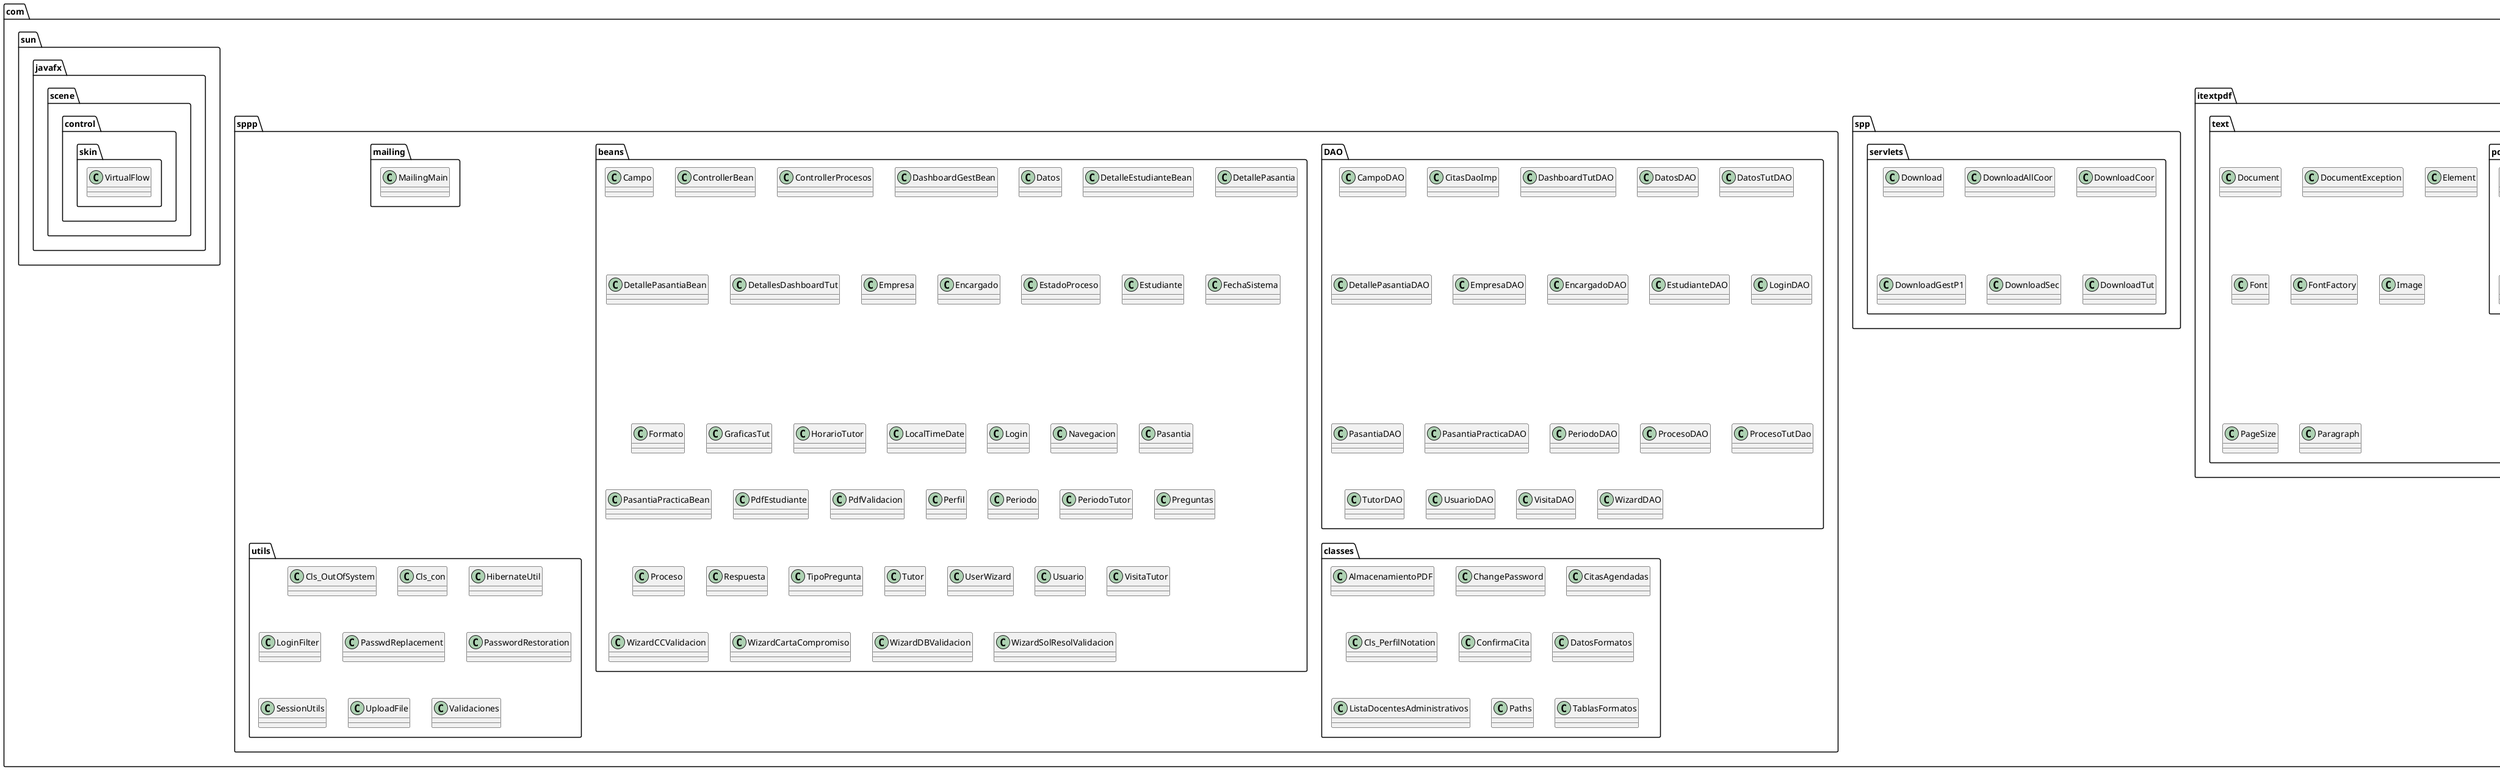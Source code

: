 @startuml
class com.itextpdf.text.Document
class com.itextpdf.text.DocumentException
class com.itextpdf.text.Element
class com.itextpdf.text.Font
class com.itextpdf.text.FontFactory
class com.itextpdf.text.Image
class com.itextpdf.text.PageSize
class com.itextpdf.text.Paragraph
class com.itextpdf.text.pdf.PdfPCell
class com.itextpdf.text.pdf.PdfPTable
class com.itextpdf.text.pdf.PdfWriter
class com.spp.servlets.Download
class com.spp.servlets.DownloadAllCoor
class com.spp.servlets.DownloadCoor
class com.spp.servlets.DownloadGestP1
class com.spp.servlets.DownloadSec
class com.spp.servlets.DownloadTut
class com.sppp.DAO.CampoDAO
class com.sppp.DAO.CitasDaoImp
class com.sppp.DAO.DashboardTutDAO
class com.sppp.DAO.DatosDAO
class com.sppp.DAO.DatosTutDAO
class com.sppp.DAO.DetallePasantiaDAO
class com.sppp.DAO.EmpresaDAO
class com.sppp.DAO.EncargadoDAO
class com.sppp.DAO.EstudianteDAO
class com.sppp.DAO.LoginDAO
class com.sppp.DAO.PasantiaDAO
class com.sppp.DAO.PasantiaPracticaDAO
class com.sppp.DAO.PeriodoDAO
class com.sppp.DAO.ProcesoDAO
class com.sppp.DAO.ProcesoTutDao
class com.sppp.DAO.TutorDAO
class com.sppp.DAO.UsuarioDAO
class com.sppp.DAO.VisitaDAO
class com.sppp.DAO.WizardDAO
class com.sppp.beans.Campo
class com.sppp.beans.ControllerBean
class com.sppp.beans.ControllerProcesos
class com.sppp.beans.DashboardGestBean
class com.sppp.beans.Datos
class com.sppp.beans.DetalleEstudianteBean
class com.sppp.beans.DetallePasantia
class com.sppp.beans.DetallePasantiaBean
class com.sppp.beans.DetallesDashboardTut
class com.sppp.beans.Empresa
class com.sppp.beans.Encargado
class com.sppp.beans.EstadoProceso
class com.sppp.beans.Estudiante
class com.sppp.beans.FechaSistema
class com.sppp.beans.Formato
class com.sppp.beans.GraficasTut
class com.sppp.beans.HorarioTutor
class com.sppp.beans.LocalTimeDate
class com.sppp.beans.Login
class com.sppp.beans.Navegacion
class com.sppp.beans.Pasantia
class com.sppp.beans.PasantiaPracticaBean
class com.sppp.beans.PdfEstudiante
class com.sppp.beans.PdfValidacion
class com.sppp.beans.Perfil
class com.sppp.beans.Periodo
class com.sppp.beans.PeriodoTutor
class com.sppp.beans.Preguntas
class com.sppp.beans.Proceso
class com.sppp.beans.Respuesta
class com.sppp.beans.TipoPregunta
class com.sppp.beans.Tutor
class com.sppp.beans.UserWizard
class com.sppp.beans.Usuario
class com.sppp.beans.VisitaTutor
class com.sppp.beans.WizardCCValidacion
class com.sppp.beans.WizardCartaCompromiso
class com.sppp.beans.WizardDBValidacion
class com.sppp.beans.WizardSolResolValidacion
class com.sppp.classes.AlmacenamientoPDF
class com.sppp.classes.ChangePassword
class com.sppp.classes.CitasAgendadas
class com.sppp.classes.Cls_PerfilNotation
class com.sppp.classes.ConfirmaCita
class com.sppp.classes.DatosFormatos
class com.sppp.classes.ListaDocentesAdministrativos
class com.sppp.classes.Paths
class com.sppp.classes.TablasFormatos
class com.sppp.mailing.MailingMain
class com.sppp.utils.Cls_OutOfSystem
class com.sppp.utils.Cls_con
class com.sppp.utils.HibernateUtil
class com.sppp.utils.LoginFilter
class com.sppp.utils.PasswdReplacement
class com.sppp.utils.PasswordRestoration
class com.sppp.utils.SessionUtils
class com.sppp.utils.UploadFile
class com.sppp.utils.Validaciones
class com.sun.javafx.scene.control.skin.VirtualFlow
class java.io.File
class java.io.FileNotFoundException
class java.io.FileOutputStream
class java.io.IOException
class java.io.InputStream
class java.io.PrintWriter
class java.nio.file.Files
class java.nio.file.StandardCopyOption
class java.sql.DriverManager
class java.sql.ResultSet
class java.sql.SQLException
class java.text.DateFormat
class java.text.SimpleDateFormat
class java.util.ArrayList
class java.util.Arrays
class java.util.Calendar
class java.util.Date
class java.util.GregorianCalendar
class java.util.HashMap
class java.util.Iterator
class java.util.LinkedHashSet
class java.util.LinkedList
class java.util.List
class java.util.Locale
class java.util.Map
class java.util.Properties
class java.util.Set
class java.util.logging.Level
class java.util.logging.Logger
class javax.enterprise.context.Dependent
class javax.enterprise.context.SessionScoped
class javax.faces.application.FacesMessage
class javax.faces.component.UIComponent
class javax.faces.context.ExternalContext
class javax.faces.context.FacesContext
class javax.faces.model.SelectItem
class javax.faces.validator.ValidatorException
class javax.inject.Named
class javax.mail.internet.InternetAddress
class javax.mail.internet.MimeMessage
class javax.servlet.FilterChain
class javax.servlet.FilterConfig
class javax.servlet.ServletException
class javax.servlet.ServletRequest
class javax.servlet.ServletResponse
class javax.servlet.http.HttpServlet
class javax.servlet.http.HttpServletRequest
class javax.servlet.http.HttpServletResponse
class javax.servlet.http.HttpSession
class javax.servlet.http.Part
class javax.validation.constraints.NotNull
class org.hibernate.Query
class org.hibernate.SQLQuery
class org.hibernate.Session
class org.hibernate.SessionFactory
class org.hibernate.Transaction
class org.hibernate.cfg.AnnotationConfiguration
class org.primefaces.event.FlowEvent
class org.primefaces.event.SelectEvent
class org.primefaces.model.chart.Axis
class org.primefaces.model.chart.AxisType
class org.primefaces.model.chart.BarChartModel
class org.primefaces.model.chart.ChartSeries
class org.primefaces.model.chart.HorizontalBarChartModel
@enduml